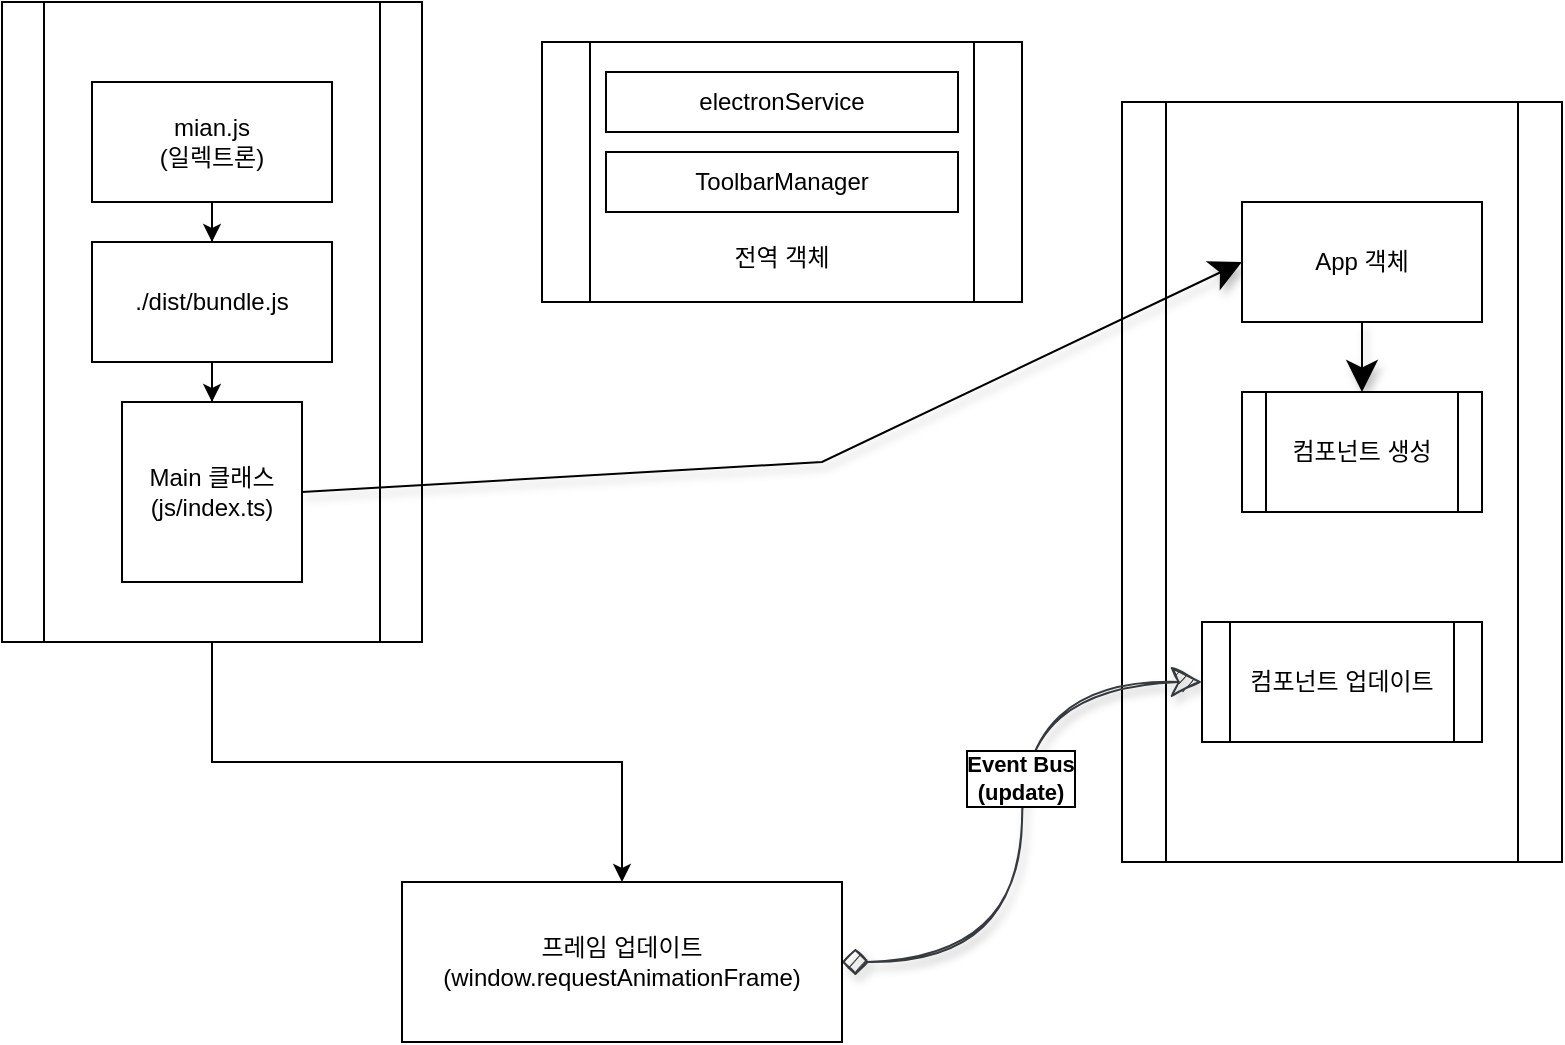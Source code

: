 <mxfile version="13.8.2" type="device"><diagram id="C5RBs43oDa-KdzZeNtuy" name="Page-1"><mxGraphModel dx="1422" dy="705" grid="1" gridSize="10" guides="1" tooltips="1" connect="1" arrows="1" fold="1" page="1" pageScale="1" pageWidth="827" pageHeight="1169" math="0" shadow="0"><root><mxCell id="WIyWlLk6GJQsqaUBKTNV-0"/><mxCell id="WIyWlLk6GJQsqaUBKTNV-1" parent="WIyWlLk6GJQsqaUBKTNV-0"/><mxCell id="2nwvxN6eCTWbyO9K14_3-43" value="" style="shape=process;whiteSpace=wrap;html=1;backgroundOutline=1;" vertex="1" parent="WIyWlLk6GJQsqaUBKTNV-1"><mxGeometry x="590" y="70" width="220" height="380" as="geometry"/></mxCell><mxCell id="2nwvxN6eCTWbyO9K14_3-27" value="" style="shape=process;whiteSpace=wrap;html=1;backgroundOutline=1;" vertex="1" parent="WIyWlLk6GJQsqaUBKTNV-1"><mxGeometry x="30" y="20" width="210" height="320" as="geometry"/></mxCell><mxCell id="2nwvxN6eCTWbyO9K14_3-0" value="mian.js&lt;br&gt;(일렉트론)" style="rounded=0;whiteSpace=wrap;html=1;" vertex="1" parent="WIyWlLk6GJQsqaUBKTNV-1"><mxGeometry x="75" y="60" width="120" height="60" as="geometry"/></mxCell><mxCell id="2nwvxN6eCTWbyO9K14_3-19" style="edgeStyle=orthogonalEdgeStyle;rounded=0;orthogonalLoop=1;jettySize=auto;html=1;entryX=0.5;entryY=0;entryDx=0;entryDy=0;exitX=0.5;exitY=1;exitDx=0;exitDy=0;" edge="1" parent="WIyWlLk6GJQsqaUBKTNV-1" source="2nwvxN6eCTWbyO9K14_3-27" target="2nwvxN6eCTWbyO9K14_3-11"><mxGeometry relative="1" as="geometry"/></mxCell><mxCell id="2nwvxN6eCTWbyO9K14_3-40" style="edgeStyle=none;rounded=0;sketch=0;orthogonalLoop=1;jettySize=auto;html=1;exitX=1;exitY=0.5;exitDx=0;exitDy=0;entryX=0;entryY=0.5;entryDx=0;entryDy=0;shadow=1;startArrow=none;startFill=0;startSize=11;endSize=13;" edge="1" parent="WIyWlLk6GJQsqaUBKTNV-1" source="2nwvxN6eCTWbyO9K14_3-5" target="2nwvxN6eCTWbyO9K14_3-8"><mxGeometry relative="1" as="geometry"><Array as="points"><mxPoint x="440" y="250"/></Array></mxGeometry></mxCell><mxCell id="2nwvxN6eCTWbyO9K14_3-5" value="Main 클래스&lt;br&gt;(js/index.ts)" style="whiteSpace=wrap;html=1;aspect=fixed;" vertex="1" parent="WIyWlLk6GJQsqaUBKTNV-1"><mxGeometry x="90" y="220" width="90" height="90" as="geometry"/></mxCell><mxCell id="2nwvxN6eCTWbyO9K14_3-7" style="edgeStyle=orthogonalEdgeStyle;rounded=0;orthogonalLoop=1;jettySize=auto;html=1;" edge="1" parent="WIyWlLk6GJQsqaUBKTNV-1" source="2nwvxN6eCTWbyO9K14_3-2" target="2nwvxN6eCTWbyO9K14_3-5"><mxGeometry relative="1" as="geometry"/></mxCell><mxCell id="2nwvxN6eCTWbyO9K14_3-2" value="./dist/bundle.js" style="rounded=0;whiteSpace=wrap;html=1;" vertex="1" parent="WIyWlLk6GJQsqaUBKTNV-1"><mxGeometry x="75" y="140" width="120" height="60" as="geometry"/></mxCell><mxCell id="2nwvxN6eCTWbyO9K14_3-6" style="edgeStyle=orthogonalEdgeStyle;rounded=0;orthogonalLoop=1;jettySize=auto;html=1;" edge="1" parent="WIyWlLk6GJQsqaUBKTNV-1" source="2nwvxN6eCTWbyO9K14_3-0" target="2nwvxN6eCTWbyO9K14_3-2"><mxGeometry relative="1" as="geometry"><mxPoint x="135" y="200" as="targetPoint"/><mxPoint x="135" y="120" as="sourcePoint"/></mxGeometry></mxCell><mxCell id="2nwvxN6eCTWbyO9K14_3-37" style="rounded=0;sketch=0;orthogonalLoop=1;jettySize=auto;html=1;entryX=0.5;entryY=0;entryDx=0;entryDy=0;shadow=1;startArrow=none;startFill=0;startSize=11;endSize=13;" edge="1" parent="WIyWlLk6GJQsqaUBKTNV-1" source="2nwvxN6eCTWbyO9K14_3-8" target="2nwvxN6eCTWbyO9K14_3-36"><mxGeometry relative="1" as="geometry"/></mxCell><mxCell id="2nwvxN6eCTWbyO9K14_3-8" value="App 객체" style="rounded=0;whiteSpace=wrap;html=1;" vertex="1" parent="WIyWlLk6GJQsqaUBKTNV-1"><mxGeometry x="650" y="120" width="120" height="60" as="geometry"/></mxCell><mxCell id="2nwvxN6eCTWbyO9K14_3-21" style="edgeStyle=orthogonalEdgeStyle;rounded=0;orthogonalLoop=1;jettySize=auto;html=1;exitX=1;exitY=0.5;exitDx=0;exitDy=0;elbow=vertical;curved=1;startArrow=diamond;startFill=1;fillColor=#cce5ff;strokeColor=#36393d;shadow=1;sketch=1;endSize=13;startSize=11;entryX=0;entryY=0.5;entryDx=0;entryDy=0;" edge="1" parent="WIyWlLk6GJQsqaUBKTNV-1" source="2nwvxN6eCTWbyO9K14_3-11" target="2nwvxN6eCTWbyO9K14_3-39"><mxGeometry relative="1" as="geometry"><mxPoint x="660" y="110" as="targetPoint"/></mxGeometry></mxCell><mxCell id="2nwvxN6eCTWbyO9K14_3-22" value="Event Bus&lt;br&gt;(update)" style="edgeLabel;html=1;align=center;verticalAlign=middle;resizable=0;points=[];fontStyle=1;labelBorderColor=#000000;" vertex="1" connectable="0" parent="2nwvxN6eCTWbyO9K14_3-21"><mxGeometry x="0.137" y="1" relative="1" as="geometry"><mxPoint as="offset"/></mxGeometry></mxCell><mxCell id="2nwvxN6eCTWbyO9K14_3-11" value="&lt;span&gt;프레임 업데이트&lt;/span&gt;&lt;br&gt;&lt;span&gt;(window.requestAnimationFrame)&lt;/span&gt;" style="rounded=0;whiteSpace=wrap;html=1;" vertex="1" parent="WIyWlLk6GJQsqaUBKTNV-1"><mxGeometry x="230" y="460" width="220" height="80" as="geometry"/></mxCell><mxCell id="2nwvxN6eCTWbyO9K14_3-36" value="컴포넌트 생성" style="shape=process;whiteSpace=wrap;html=1;backgroundOutline=1;" vertex="1" parent="WIyWlLk6GJQsqaUBKTNV-1"><mxGeometry x="650" y="215" width="120" height="60" as="geometry"/></mxCell><mxCell id="2nwvxN6eCTWbyO9K14_3-39" value="컴포넌트 업데이트" style="shape=process;whiteSpace=wrap;html=1;backgroundOutline=1;" vertex="1" parent="WIyWlLk6GJQsqaUBKTNV-1"><mxGeometry x="630" y="330" width="140" height="60" as="geometry"/></mxCell><mxCell id="2nwvxN6eCTWbyO9K14_3-41" value="" style="group" vertex="1" connectable="0" parent="WIyWlLk6GJQsqaUBKTNV-1"><mxGeometry x="300" y="40" width="240" height="130" as="geometry"/></mxCell><mxCell id="2nwvxN6eCTWbyO9K14_3-32" value="&lt;br&gt;&lt;br&gt;&lt;br&gt;&lt;br&gt;&lt;br&gt;&lt;br&gt;전역 객체" style="shape=process;whiteSpace=wrap;html=1;backgroundOutline=1;" vertex="1" parent="2nwvxN6eCTWbyO9K14_3-41"><mxGeometry width="240" height="130" as="geometry"/></mxCell><mxCell id="2nwvxN6eCTWbyO9K14_3-33" value="electronService" style="rounded=0;whiteSpace=wrap;html=1;" vertex="1" parent="2nwvxN6eCTWbyO9K14_3-41"><mxGeometry x="32" y="15" width="176" height="30" as="geometry"/></mxCell><mxCell id="2nwvxN6eCTWbyO9K14_3-34" value="ToolbarManager" style="rounded=0;whiteSpace=wrap;html=1;" vertex="1" parent="2nwvxN6eCTWbyO9K14_3-41"><mxGeometry x="32" y="55" width="176" height="30" as="geometry"/></mxCell></root></mxGraphModel></diagram></mxfile>